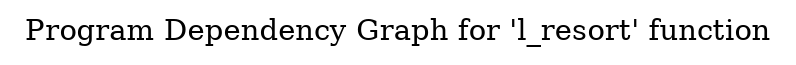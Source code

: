 digraph "Program Dependency Graph for 'l_resort' function" {
	label="Program Dependency Graph for 'l_resort' function";

}
